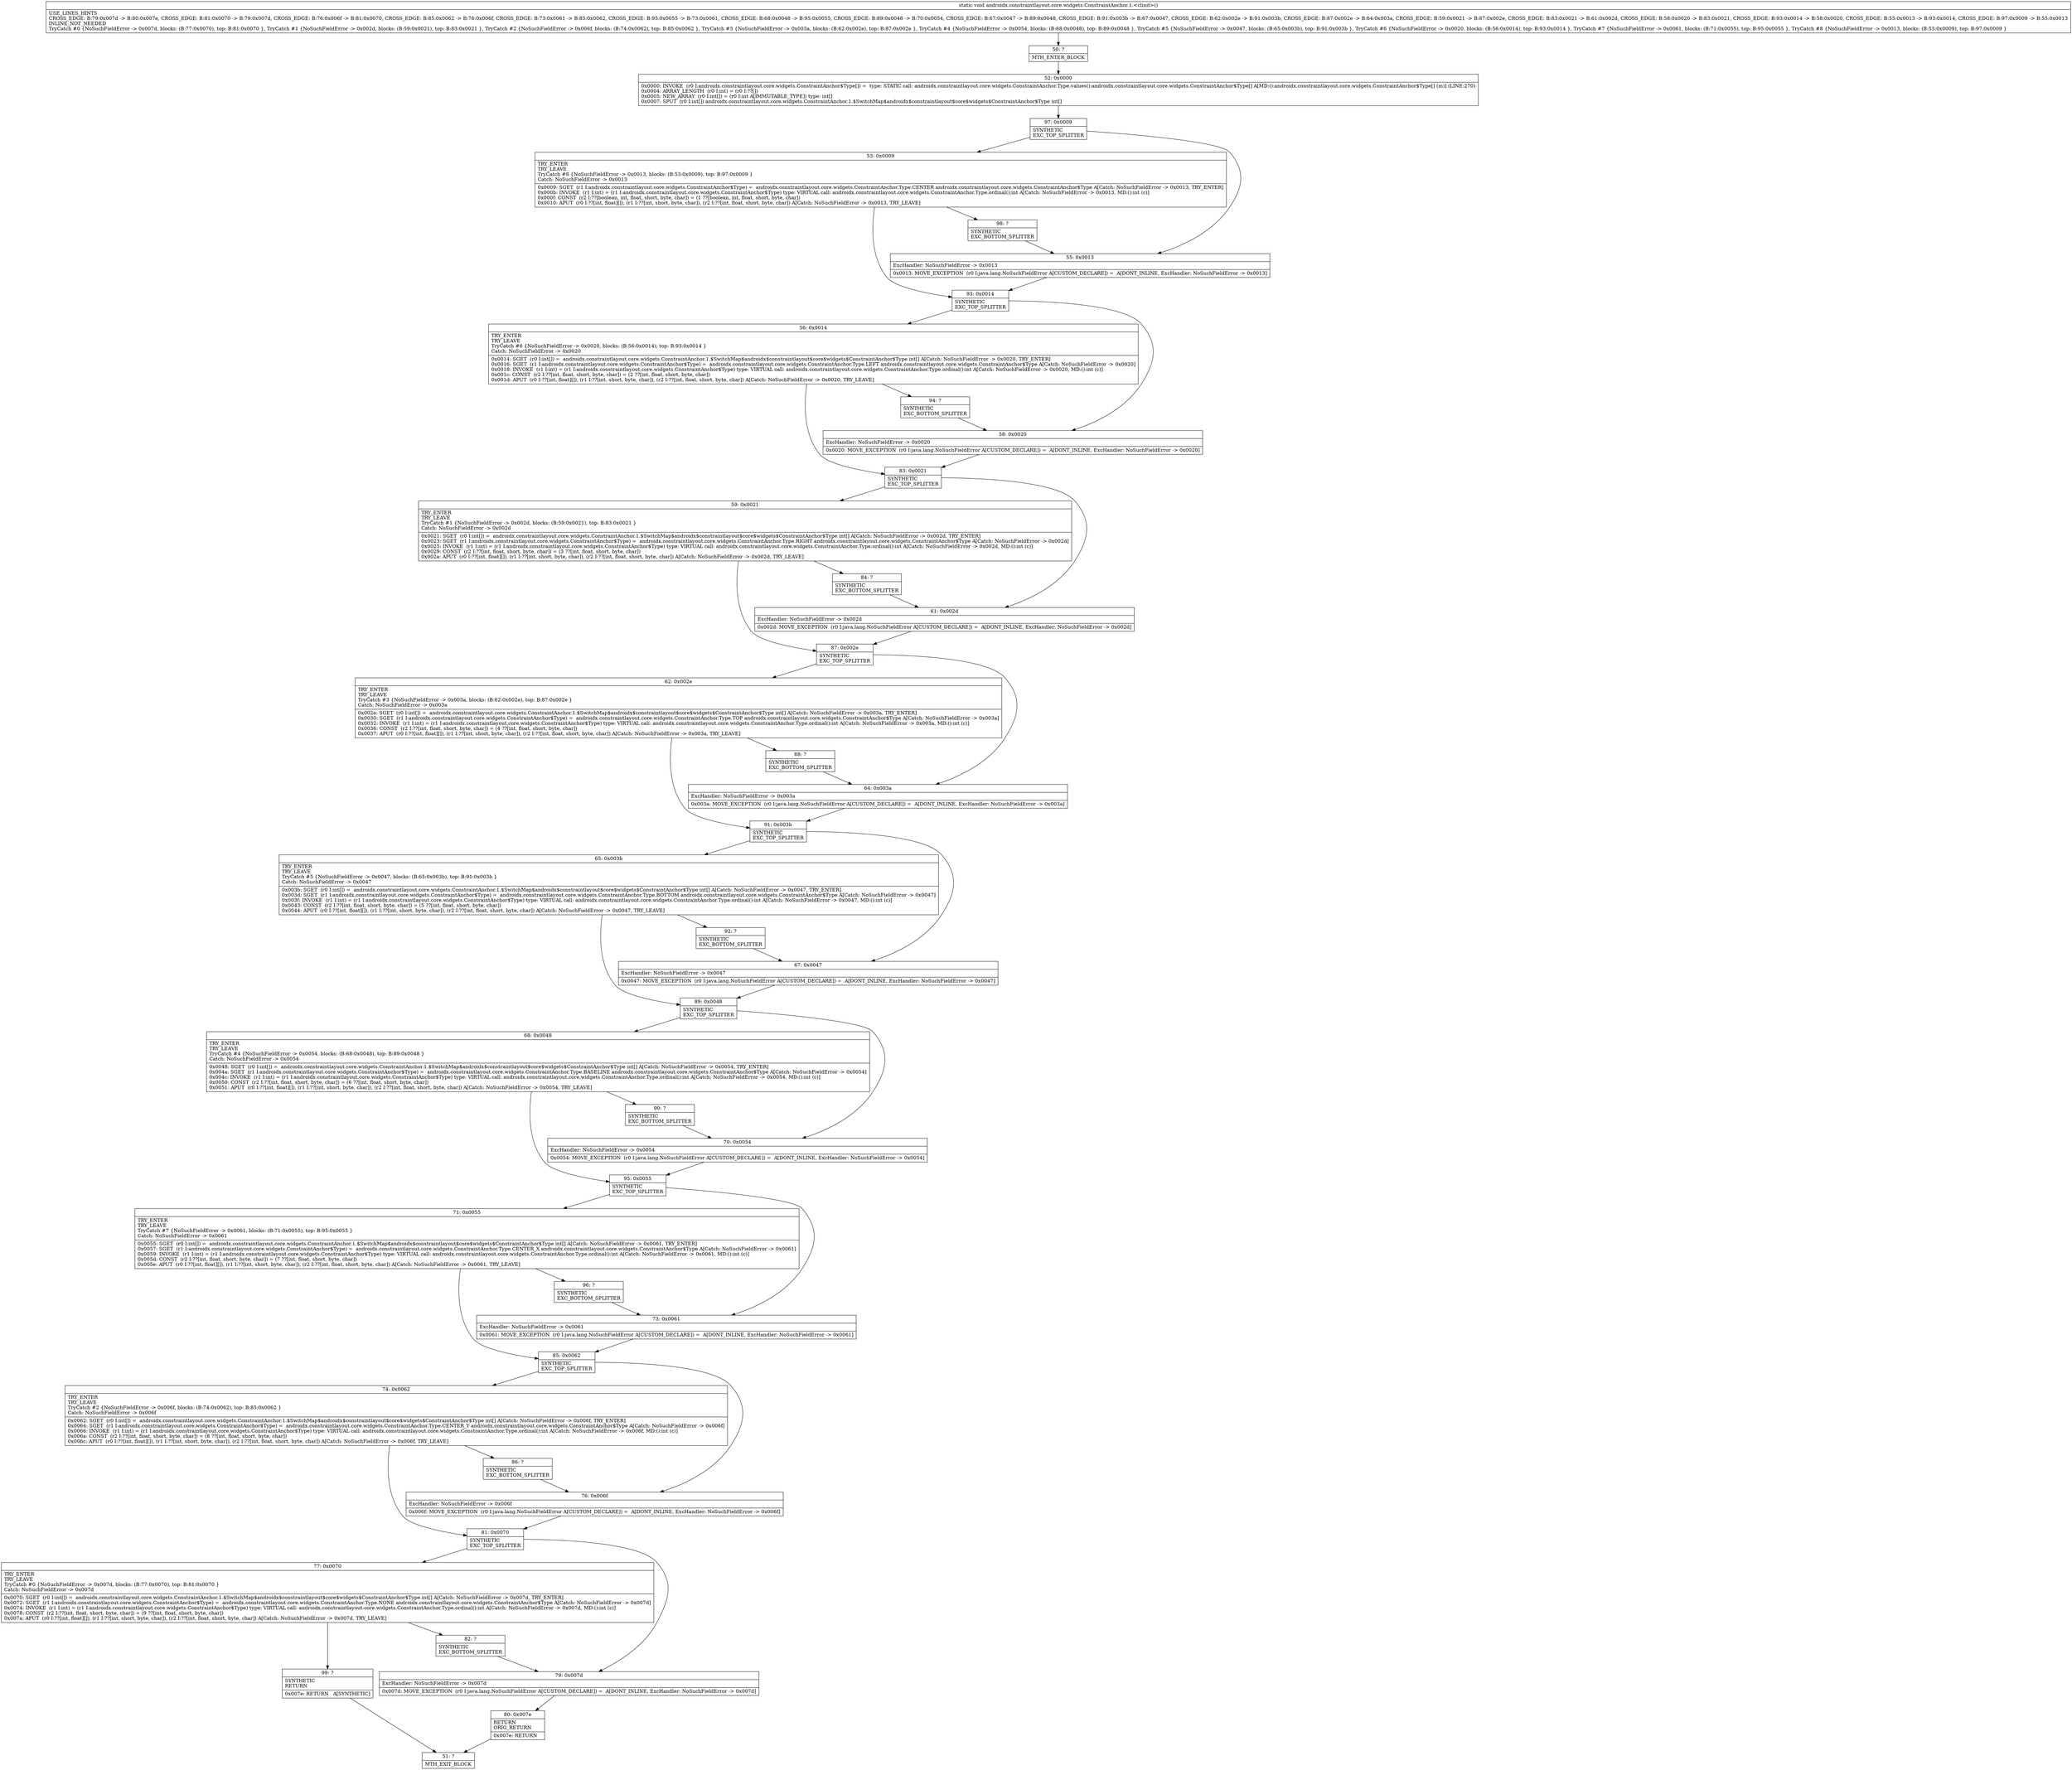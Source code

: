digraph "CFG forandroidx.constraintlayout.core.widgets.ConstraintAnchor.1.\<clinit\>()V" {
Node_50 [shape=record,label="{50\:\ ?|MTH_ENTER_BLOCK\l}"];
Node_52 [shape=record,label="{52\:\ 0x0000|0x0000: INVOKE  (r0 I:androidx.constraintlayout.core.widgets.ConstraintAnchor$Type[]) =  type: STATIC call: androidx.constraintlayout.core.widgets.ConstraintAnchor.Type.values():androidx.constraintlayout.core.widgets.ConstraintAnchor$Type[] A[MD:():androidx.constraintlayout.core.widgets.ConstraintAnchor$Type[] (m)] (LINE:270)\l0x0004: ARRAY_LENGTH  (r0 I:int) = (r0 I:??[]) \l0x0005: NEW_ARRAY  (r0 I:int[]) = (r0 I:int A[IMMUTABLE_TYPE]) type: int[] \l0x0007: SPUT  (r0 I:int[]) androidx.constraintlayout.core.widgets.ConstraintAnchor.1.$SwitchMap$androidx$constraintlayout$core$widgets$ConstraintAnchor$Type int[] \l}"];
Node_97 [shape=record,label="{97\:\ 0x0009|SYNTHETIC\lEXC_TOP_SPLITTER\l}"];
Node_53 [shape=record,label="{53\:\ 0x0009|TRY_ENTER\lTRY_LEAVE\lTryCatch #8 \{NoSuchFieldError \-\> 0x0013, blocks: (B:53:0x0009), top: B:97:0x0009 \}\lCatch: NoSuchFieldError \-\> 0x0013\l|0x0009: SGET  (r1 I:androidx.constraintlayout.core.widgets.ConstraintAnchor$Type) =  androidx.constraintlayout.core.widgets.ConstraintAnchor.Type.CENTER androidx.constraintlayout.core.widgets.ConstraintAnchor$Type A[Catch: NoSuchFieldError \-\> 0x0013, TRY_ENTER]\l0x000b: INVOKE  (r1 I:int) = (r1 I:androidx.constraintlayout.core.widgets.ConstraintAnchor$Type) type: VIRTUAL call: androidx.constraintlayout.core.widgets.ConstraintAnchor.Type.ordinal():int A[Catch: NoSuchFieldError \-\> 0x0013, MD:():int (c)]\l0x000f: CONST  (r2 I:??[boolean, int, float, short, byte, char]) = (1 ??[boolean, int, float, short, byte, char]) \l0x0010: APUT  (r0 I:??[int, float][]), (r1 I:??[int, short, byte, char]), (r2 I:??[int, float, short, byte, char]) A[Catch: NoSuchFieldError \-\> 0x0013, TRY_LEAVE]\l}"];
Node_93 [shape=record,label="{93\:\ 0x0014|SYNTHETIC\lEXC_TOP_SPLITTER\l}"];
Node_56 [shape=record,label="{56\:\ 0x0014|TRY_ENTER\lTRY_LEAVE\lTryCatch #6 \{NoSuchFieldError \-\> 0x0020, blocks: (B:56:0x0014), top: B:93:0x0014 \}\lCatch: NoSuchFieldError \-\> 0x0020\l|0x0014: SGET  (r0 I:int[]) =  androidx.constraintlayout.core.widgets.ConstraintAnchor.1.$SwitchMap$androidx$constraintlayout$core$widgets$ConstraintAnchor$Type int[] A[Catch: NoSuchFieldError \-\> 0x0020, TRY_ENTER]\l0x0016: SGET  (r1 I:androidx.constraintlayout.core.widgets.ConstraintAnchor$Type) =  androidx.constraintlayout.core.widgets.ConstraintAnchor.Type.LEFT androidx.constraintlayout.core.widgets.ConstraintAnchor$Type A[Catch: NoSuchFieldError \-\> 0x0020]\l0x0018: INVOKE  (r1 I:int) = (r1 I:androidx.constraintlayout.core.widgets.ConstraintAnchor$Type) type: VIRTUAL call: androidx.constraintlayout.core.widgets.ConstraintAnchor.Type.ordinal():int A[Catch: NoSuchFieldError \-\> 0x0020, MD:():int (c)]\l0x001c: CONST  (r2 I:??[int, float, short, byte, char]) = (2 ??[int, float, short, byte, char]) \l0x001d: APUT  (r0 I:??[int, float][]), (r1 I:??[int, short, byte, char]), (r2 I:??[int, float, short, byte, char]) A[Catch: NoSuchFieldError \-\> 0x0020, TRY_LEAVE]\l}"];
Node_83 [shape=record,label="{83\:\ 0x0021|SYNTHETIC\lEXC_TOP_SPLITTER\l}"];
Node_59 [shape=record,label="{59\:\ 0x0021|TRY_ENTER\lTRY_LEAVE\lTryCatch #1 \{NoSuchFieldError \-\> 0x002d, blocks: (B:59:0x0021), top: B:83:0x0021 \}\lCatch: NoSuchFieldError \-\> 0x002d\l|0x0021: SGET  (r0 I:int[]) =  androidx.constraintlayout.core.widgets.ConstraintAnchor.1.$SwitchMap$androidx$constraintlayout$core$widgets$ConstraintAnchor$Type int[] A[Catch: NoSuchFieldError \-\> 0x002d, TRY_ENTER]\l0x0023: SGET  (r1 I:androidx.constraintlayout.core.widgets.ConstraintAnchor$Type) =  androidx.constraintlayout.core.widgets.ConstraintAnchor.Type.RIGHT androidx.constraintlayout.core.widgets.ConstraintAnchor$Type A[Catch: NoSuchFieldError \-\> 0x002d]\l0x0025: INVOKE  (r1 I:int) = (r1 I:androidx.constraintlayout.core.widgets.ConstraintAnchor$Type) type: VIRTUAL call: androidx.constraintlayout.core.widgets.ConstraintAnchor.Type.ordinal():int A[Catch: NoSuchFieldError \-\> 0x002d, MD:():int (c)]\l0x0029: CONST  (r2 I:??[int, float, short, byte, char]) = (3 ??[int, float, short, byte, char]) \l0x002a: APUT  (r0 I:??[int, float][]), (r1 I:??[int, short, byte, char]), (r2 I:??[int, float, short, byte, char]) A[Catch: NoSuchFieldError \-\> 0x002d, TRY_LEAVE]\l}"];
Node_84 [shape=record,label="{84\:\ ?|SYNTHETIC\lEXC_BOTTOM_SPLITTER\l}"];
Node_87 [shape=record,label="{87\:\ 0x002e|SYNTHETIC\lEXC_TOP_SPLITTER\l}"];
Node_62 [shape=record,label="{62\:\ 0x002e|TRY_ENTER\lTRY_LEAVE\lTryCatch #3 \{NoSuchFieldError \-\> 0x003a, blocks: (B:62:0x002e), top: B:87:0x002e \}\lCatch: NoSuchFieldError \-\> 0x003a\l|0x002e: SGET  (r0 I:int[]) =  androidx.constraintlayout.core.widgets.ConstraintAnchor.1.$SwitchMap$androidx$constraintlayout$core$widgets$ConstraintAnchor$Type int[] A[Catch: NoSuchFieldError \-\> 0x003a, TRY_ENTER]\l0x0030: SGET  (r1 I:androidx.constraintlayout.core.widgets.ConstraintAnchor$Type) =  androidx.constraintlayout.core.widgets.ConstraintAnchor.Type.TOP androidx.constraintlayout.core.widgets.ConstraintAnchor$Type A[Catch: NoSuchFieldError \-\> 0x003a]\l0x0032: INVOKE  (r1 I:int) = (r1 I:androidx.constraintlayout.core.widgets.ConstraintAnchor$Type) type: VIRTUAL call: androidx.constraintlayout.core.widgets.ConstraintAnchor.Type.ordinal():int A[Catch: NoSuchFieldError \-\> 0x003a, MD:():int (c)]\l0x0036: CONST  (r2 I:??[int, float, short, byte, char]) = (4 ??[int, float, short, byte, char]) \l0x0037: APUT  (r0 I:??[int, float][]), (r1 I:??[int, short, byte, char]), (r2 I:??[int, float, short, byte, char]) A[Catch: NoSuchFieldError \-\> 0x003a, TRY_LEAVE]\l}"];
Node_88 [shape=record,label="{88\:\ ?|SYNTHETIC\lEXC_BOTTOM_SPLITTER\l}"];
Node_91 [shape=record,label="{91\:\ 0x003b|SYNTHETIC\lEXC_TOP_SPLITTER\l}"];
Node_65 [shape=record,label="{65\:\ 0x003b|TRY_ENTER\lTRY_LEAVE\lTryCatch #5 \{NoSuchFieldError \-\> 0x0047, blocks: (B:65:0x003b), top: B:91:0x003b \}\lCatch: NoSuchFieldError \-\> 0x0047\l|0x003b: SGET  (r0 I:int[]) =  androidx.constraintlayout.core.widgets.ConstraintAnchor.1.$SwitchMap$androidx$constraintlayout$core$widgets$ConstraintAnchor$Type int[] A[Catch: NoSuchFieldError \-\> 0x0047, TRY_ENTER]\l0x003d: SGET  (r1 I:androidx.constraintlayout.core.widgets.ConstraintAnchor$Type) =  androidx.constraintlayout.core.widgets.ConstraintAnchor.Type.BOTTOM androidx.constraintlayout.core.widgets.ConstraintAnchor$Type A[Catch: NoSuchFieldError \-\> 0x0047]\l0x003f: INVOKE  (r1 I:int) = (r1 I:androidx.constraintlayout.core.widgets.ConstraintAnchor$Type) type: VIRTUAL call: androidx.constraintlayout.core.widgets.ConstraintAnchor.Type.ordinal():int A[Catch: NoSuchFieldError \-\> 0x0047, MD:():int (c)]\l0x0043: CONST  (r2 I:??[int, float, short, byte, char]) = (5 ??[int, float, short, byte, char]) \l0x0044: APUT  (r0 I:??[int, float][]), (r1 I:??[int, short, byte, char]), (r2 I:??[int, float, short, byte, char]) A[Catch: NoSuchFieldError \-\> 0x0047, TRY_LEAVE]\l}"];
Node_89 [shape=record,label="{89\:\ 0x0048|SYNTHETIC\lEXC_TOP_SPLITTER\l}"];
Node_68 [shape=record,label="{68\:\ 0x0048|TRY_ENTER\lTRY_LEAVE\lTryCatch #4 \{NoSuchFieldError \-\> 0x0054, blocks: (B:68:0x0048), top: B:89:0x0048 \}\lCatch: NoSuchFieldError \-\> 0x0054\l|0x0048: SGET  (r0 I:int[]) =  androidx.constraintlayout.core.widgets.ConstraintAnchor.1.$SwitchMap$androidx$constraintlayout$core$widgets$ConstraintAnchor$Type int[] A[Catch: NoSuchFieldError \-\> 0x0054, TRY_ENTER]\l0x004a: SGET  (r1 I:androidx.constraintlayout.core.widgets.ConstraintAnchor$Type) =  androidx.constraintlayout.core.widgets.ConstraintAnchor.Type.BASELINE androidx.constraintlayout.core.widgets.ConstraintAnchor$Type A[Catch: NoSuchFieldError \-\> 0x0054]\l0x004c: INVOKE  (r1 I:int) = (r1 I:androidx.constraintlayout.core.widgets.ConstraintAnchor$Type) type: VIRTUAL call: androidx.constraintlayout.core.widgets.ConstraintAnchor.Type.ordinal():int A[Catch: NoSuchFieldError \-\> 0x0054, MD:():int (c)]\l0x0050: CONST  (r2 I:??[int, float, short, byte, char]) = (6 ??[int, float, short, byte, char]) \l0x0051: APUT  (r0 I:??[int, float][]), (r1 I:??[int, short, byte, char]), (r2 I:??[int, float, short, byte, char]) A[Catch: NoSuchFieldError \-\> 0x0054, TRY_LEAVE]\l}"];
Node_90 [shape=record,label="{90\:\ ?|SYNTHETIC\lEXC_BOTTOM_SPLITTER\l}"];
Node_95 [shape=record,label="{95\:\ 0x0055|SYNTHETIC\lEXC_TOP_SPLITTER\l}"];
Node_71 [shape=record,label="{71\:\ 0x0055|TRY_ENTER\lTRY_LEAVE\lTryCatch #7 \{NoSuchFieldError \-\> 0x0061, blocks: (B:71:0x0055), top: B:95:0x0055 \}\lCatch: NoSuchFieldError \-\> 0x0061\l|0x0055: SGET  (r0 I:int[]) =  androidx.constraintlayout.core.widgets.ConstraintAnchor.1.$SwitchMap$androidx$constraintlayout$core$widgets$ConstraintAnchor$Type int[] A[Catch: NoSuchFieldError \-\> 0x0061, TRY_ENTER]\l0x0057: SGET  (r1 I:androidx.constraintlayout.core.widgets.ConstraintAnchor$Type) =  androidx.constraintlayout.core.widgets.ConstraintAnchor.Type.CENTER_X androidx.constraintlayout.core.widgets.ConstraintAnchor$Type A[Catch: NoSuchFieldError \-\> 0x0061]\l0x0059: INVOKE  (r1 I:int) = (r1 I:androidx.constraintlayout.core.widgets.ConstraintAnchor$Type) type: VIRTUAL call: androidx.constraintlayout.core.widgets.ConstraintAnchor.Type.ordinal():int A[Catch: NoSuchFieldError \-\> 0x0061, MD:():int (c)]\l0x005d: CONST  (r2 I:??[int, float, short, byte, char]) = (7 ??[int, float, short, byte, char]) \l0x005e: APUT  (r0 I:??[int, float][]), (r1 I:??[int, short, byte, char]), (r2 I:??[int, float, short, byte, char]) A[Catch: NoSuchFieldError \-\> 0x0061, TRY_LEAVE]\l}"];
Node_85 [shape=record,label="{85\:\ 0x0062|SYNTHETIC\lEXC_TOP_SPLITTER\l}"];
Node_74 [shape=record,label="{74\:\ 0x0062|TRY_ENTER\lTRY_LEAVE\lTryCatch #2 \{NoSuchFieldError \-\> 0x006f, blocks: (B:74:0x0062), top: B:85:0x0062 \}\lCatch: NoSuchFieldError \-\> 0x006f\l|0x0062: SGET  (r0 I:int[]) =  androidx.constraintlayout.core.widgets.ConstraintAnchor.1.$SwitchMap$androidx$constraintlayout$core$widgets$ConstraintAnchor$Type int[] A[Catch: NoSuchFieldError \-\> 0x006f, TRY_ENTER]\l0x0064: SGET  (r1 I:androidx.constraintlayout.core.widgets.ConstraintAnchor$Type) =  androidx.constraintlayout.core.widgets.ConstraintAnchor.Type.CENTER_Y androidx.constraintlayout.core.widgets.ConstraintAnchor$Type A[Catch: NoSuchFieldError \-\> 0x006f]\l0x0066: INVOKE  (r1 I:int) = (r1 I:androidx.constraintlayout.core.widgets.ConstraintAnchor$Type) type: VIRTUAL call: androidx.constraintlayout.core.widgets.ConstraintAnchor.Type.ordinal():int A[Catch: NoSuchFieldError \-\> 0x006f, MD:():int (c)]\l0x006a: CONST  (r2 I:??[int, float, short, byte, char]) = (8 ??[int, float, short, byte, char]) \l0x006c: APUT  (r0 I:??[int, float][]), (r1 I:??[int, short, byte, char]), (r2 I:??[int, float, short, byte, char]) A[Catch: NoSuchFieldError \-\> 0x006f, TRY_LEAVE]\l}"];
Node_81 [shape=record,label="{81\:\ 0x0070|SYNTHETIC\lEXC_TOP_SPLITTER\l}"];
Node_77 [shape=record,label="{77\:\ 0x0070|TRY_ENTER\lTRY_LEAVE\lTryCatch #0 \{NoSuchFieldError \-\> 0x007d, blocks: (B:77:0x0070), top: B:81:0x0070 \}\lCatch: NoSuchFieldError \-\> 0x007d\l|0x0070: SGET  (r0 I:int[]) =  androidx.constraintlayout.core.widgets.ConstraintAnchor.1.$SwitchMap$androidx$constraintlayout$core$widgets$ConstraintAnchor$Type int[] A[Catch: NoSuchFieldError \-\> 0x007d, TRY_ENTER]\l0x0072: SGET  (r1 I:androidx.constraintlayout.core.widgets.ConstraintAnchor$Type) =  androidx.constraintlayout.core.widgets.ConstraintAnchor.Type.NONE androidx.constraintlayout.core.widgets.ConstraintAnchor$Type A[Catch: NoSuchFieldError \-\> 0x007d]\l0x0074: INVOKE  (r1 I:int) = (r1 I:androidx.constraintlayout.core.widgets.ConstraintAnchor$Type) type: VIRTUAL call: androidx.constraintlayout.core.widgets.ConstraintAnchor.Type.ordinal():int A[Catch: NoSuchFieldError \-\> 0x007d, MD:():int (c)]\l0x0078: CONST  (r2 I:??[int, float, short, byte, char]) = (9 ??[int, float, short, byte, char]) \l0x007a: APUT  (r0 I:??[int, float][]), (r1 I:??[int, short, byte, char]), (r2 I:??[int, float, short, byte, char]) A[Catch: NoSuchFieldError \-\> 0x007d, TRY_LEAVE]\l}"];
Node_82 [shape=record,label="{82\:\ ?|SYNTHETIC\lEXC_BOTTOM_SPLITTER\l}"];
Node_99 [shape=record,label="{99\:\ ?|SYNTHETIC\lRETURN\l|0x007e: RETURN   A[SYNTHETIC]\l}"];
Node_51 [shape=record,label="{51\:\ ?|MTH_EXIT_BLOCK\l}"];
Node_79 [shape=record,label="{79\:\ 0x007d|ExcHandler: NoSuchFieldError \-\> 0x007d\l|0x007d: MOVE_EXCEPTION  (r0 I:java.lang.NoSuchFieldError A[CUSTOM_DECLARE]) =  A[DONT_INLINE, ExcHandler: NoSuchFieldError \-\> 0x007d]\l}"];
Node_80 [shape=record,label="{80\:\ 0x007e|RETURN\lORIG_RETURN\l|0x007e: RETURN   \l}"];
Node_86 [shape=record,label="{86\:\ ?|SYNTHETIC\lEXC_BOTTOM_SPLITTER\l}"];
Node_76 [shape=record,label="{76\:\ 0x006f|ExcHandler: NoSuchFieldError \-\> 0x006f\l|0x006f: MOVE_EXCEPTION  (r0 I:java.lang.NoSuchFieldError A[CUSTOM_DECLARE]) =  A[DONT_INLINE, ExcHandler: NoSuchFieldError \-\> 0x006f]\l}"];
Node_96 [shape=record,label="{96\:\ ?|SYNTHETIC\lEXC_BOTTOM_SPLITTER\l}"];
Node_73 [shape=record,label="{73\:\ 0x0061|ExcHandler: NoSuchFieldError \-\> 0x0061\l|0x0061: MOVE_EXCEPTION  (r0 I:java.lang.NoSuchFieldError A[CUSTOM_DECLARE]) =  A[DONT_INLINE, ExcHandler: NoSuchFieldError \-\> 0x0061]\l}"];
Node_70 [shape=record,label="{70\:\ 0x0054|ExcHandler: NoSuchFieldError \-\> 0x0054\l|0x0054: MOVE_EXCEPTION  (r0 I:java.lang.NoSuchFieldError A[CUSTOM_DECLARE]) =  A[DONT_INLINE, ExcHandler: NoSuchFieldError \-\> 0x0054]\l}"];
Node_92 [shape=record,label="{92\:\ ?|SYNTHETIC\lEXC_BOTTOM_SPLITTER\l}"];
Node_67 [shape=record,label="{67\:\ 0x0047|ExcHandler: NoSuchFieldError \-\> 0x0047\l|0x0047: MOVE_EXCEPTION  (r0 I:java.lang.NoSuchFieldError A[CUSTOM_DECLARE]) =  A[DONT_INLINE, ExcHandler: NoSuchFieldError \-\> 0x0047]\l}"];
Node_64 [shape=record,label="{64\:\ 0x003a|ExcHandler: NoSuchFieldError \-\> 0x003a\l|0x003a: MOVE_EXCEPTION  (r0 I:java.lang.NoSuchFieldError A[CUSTOM_DECLARE]) =  A[DONT_INLINE, ExcHandler: NoSuchFieldError \-\> 0x003a]\l}"];
Node_61 [shape=record,label="{61\:\ 0x002d|ExcHandler: NoSuchFieldError \-\> 0x002d\l|0x002d: MOVE_EXCEPTION  (r0 I:java.lang.NoSuchFieldError A[CUSTOM_DECLARE]) =  A[DONT_INLINE, ExcHandler: NoSuchFieldError \-\> 0x002d]\l}"];
Node_94 [shape=record,label="{94\:\ ?|SYNTHETIC\lEXC_BOTTOM_SPLITTER\l}"];
Node_58 [shape=record,label="{58\:\ 0x0020|ExcHandler: NoSuchFieldError \-\> 0x0020\l|0x0020: MOVE_EXCEPTION  (r0 I:java.lang.NoSuchFieldError A[CUSTOM_DECLARE]) =  A[DONT_INLINE, ExcHandler: NoSuchFieldError \-\> 0x0020]\l}"];
Node_98 [shape=record,label="{98\:\ ?|SYNTHETIC\lEXC_BOTTOM_SPLITTER\l}"];
Node_55 [shape=record,label="{55\:\ 0x0013|ExcHandler: NoSuchFieldError \-\> 0x0013\l|0x0013: MOVE_EXCEPTION  (r0 I:java.lang.NoSuchFieldError A[CUSTOM_DECLARE]) =  A[DONT_INLINE, ExcHandler: NoSuchFieldError \-\> 0x0013]\l}"];
MethodNode[shape=record,label="{static void androidx.constraintlayout.core.widgets.ConstraintAnchor.1.\<clinit\>()  | USE_LINES_HINTS\lCROSS_EDGE: B:79:0x007d \-\> B:80:0x007e, CROSS_EDGE: B:81:0x0070 \-\> B:79:0x007d, CROSS_EDGE: B:76:0x006f \-\> B:81:0x0070, CROSS_EDGE: B:85:0x0062 \-\> B:76:0x006f, CROSS_EDGE: B:73:0x0061 \-\> B:85:0x0062, CROSS_EDGE: B:95:0x0055 \-\> B:73:0x0061, CROSS_EDGE: B:68:0x0048 \-\> B:95:0x0055, CROSS_EDGE: B:89:0x0048 \-\> B:70:0x0054, CROSS_EDGE: B:67:0x0047 \-\> B:89:0x0048, CROSS_EDGE: B:91:0x003b \-\> B:67:0x0047, CROSS_EDGE: B:62:0x002e \-\> B:91:0x003b, CROSS_EDGE: B:87:0x002e \-\> B:64:0x003a, CROSS_EDGE: B:59:0x0021 \-\> B:87:0x002e, CROSS_EDGE: B:83:0x0021 \-\> B:61:0x002d, CROSS_EDGE: B:58:0x0020 \-\> B:83:0x0021, CROSS_EDGE: B:93:0x0014 \-\> B:58:0x0020, CROSS_EDGE: B:55:0x0013 \-\> B:93:0x0014, CROSS_EDGE: B:97:0x0009 \-\> B:55:0x0013\lINLINE_NOT_NEEDED\lTryCatch #0 \{NoSuchFieldError \-\> 0x007d, blocks: (B:77:0x0070), top: B:81:0x0070 \}, TryCatch #1 \{NoSuchFieldError \-\> 0x002d, blocks: (B:59:0x0021), top: B:83:0x0021 \}, TryCatch #2 \{NoSuchFieldError \-\> 0x006f, blocks: (B:74:0x0062), top: B:85:0x0062 \}, TryCatch #3 \{NoSuchFieldError \-\> 0x003a, blocks: (B:62:0x002e), top: B:87:0x002e \}, TryCatch #4 \{NoSuchFieldError \-\> 0x0054, blocks: (B:68:0x0048), top: B:89:0x0048 \}, TryCatch #5 \{NoSuchFieldError \-\> 0x0047, blocks: (B:65:0x003b), top: B:91:0x003b \}, TryCatch #6 \{NoSuchFieldError \-\> 0x0020, blocks: (B:56:0x0014), top: B:93:0x0014 \}, TryCatch #7 \{NoSuchFieldError \-\> 0x0061, blocks: (B:71:0x0055), top: B:95:0x0055 \}, TryCatch #8 \{NoSuchFieldError \-\> 0x0013, blocks: (B:53:0x0009), top: B:97:0x0009 \}\l}"];
MethodNode -> Node_50;Node_50 -> Node_52;
Node_52 -> Node_97;
Node_97 -> Node_53;
Node_97 -> Node_55;
Node_53 -> Node_93;
Node_53 -> Node_98;
Node_93 -> Node_56;
Node_93 -> Node_58;
Node_56 -> Node_83;
Node_56 -> Node_94;
Node_83 -> Node_59;
Node_83 -> Node_61;
Node_59 -> Node_84;
Node_59 -> Node_87;
Node_84 -> Node_61;
Node_87 -> Node_62;
Node_87 -> Node_64;
Node_62 -> Node_88;
Node_62 -> Node_91;
Node_88 -> Node_64;
Node_91 -> Node_65;
Node_91 -> Node_67;
Node_65 -> Node_89;
Node_65 -> Node_92;
Node_89 -> Node_68;
Node_89 -> Node_70;
Node_68 -> Node_90;
Node_68 -> Node_95;
Node_90 -> Node_70;
Node_95 -> Node_71;
Node_95 -> Node_73;
Node_71 -> Node_85;
Node_71 -> Node_96;
Node_85 -> Node_74;
Node_85 -> Node_76;
Node_74 -> Node_81;
Node_74 -> Node_86;
Node_81 -> Node_77;
Node_81 -> Node_79;
Node_77 -> Node_82;
Node_77 -> Node_99;
Node_82 -> Node_79;
Node_99 -> Node_51;
Node_79 -> Node_80;
Node_80 -> Node_51;
Node_86 -> Node_76;
Node_76 -> Node_81;
Node_96 -> Node_73;
Node_73 -> Node_85;
Node_70 -> Node_95;
Node_92 -> Node_67;
Node_67 -> Node_89;
Node_64 -> Node_91;
Node_61 -> Node_87;
Node_94 -> Node_58;
Node_58 -> Node_83;
Node_98 -> Node_55;
Node_55 -> Node_93;
}

